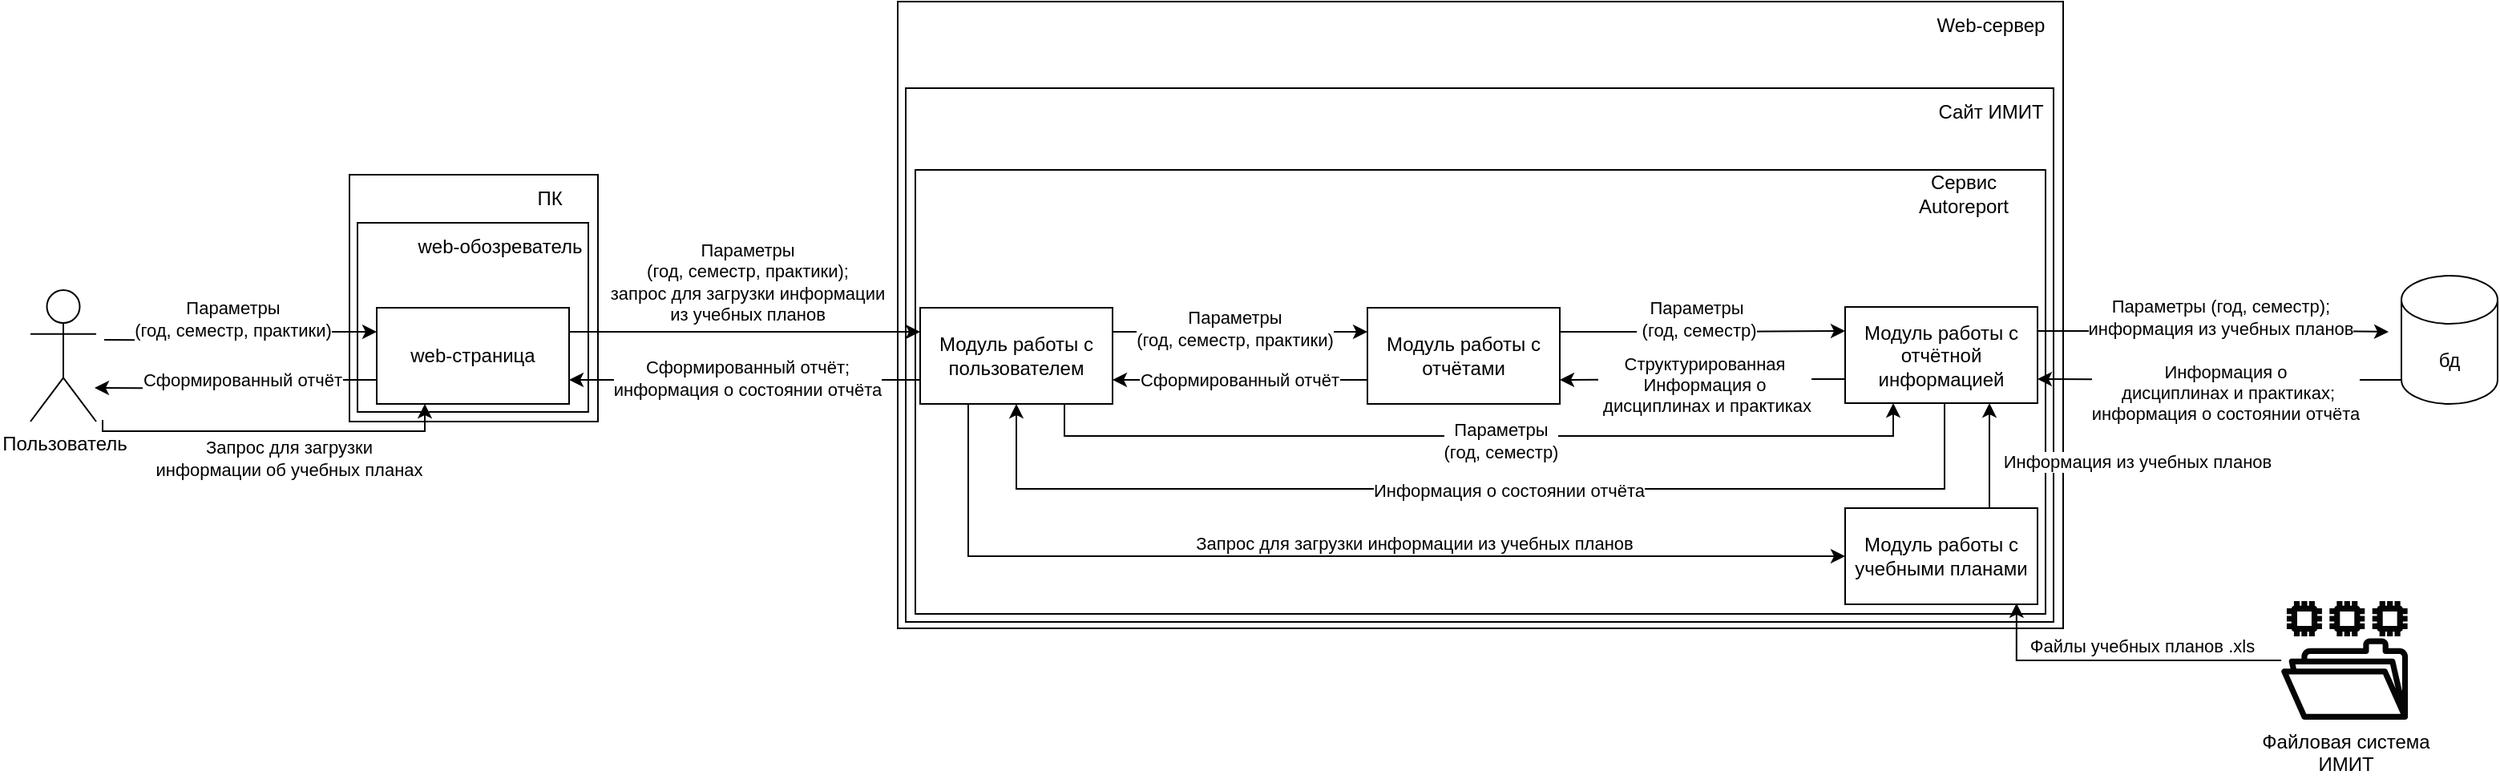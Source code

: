 <mxfile version="21.0.4" type="device"><diagram id="2M2Oe5AEGvvBh3n82ovU" name="Страница 1"><mxGraphModel dx="1105" dy="566" grid="0" gridSize="10" guides="1" tooltips="1" connect="1" arrows="1" fold="1" page="1" pageScale="1" pageWidth="827" pageHeight="1169" math="0" shadow="0"><root><mxCell id="0"/><mxCell id="1" parent="0"/><mxCell id="eH8a5MRZVRlju2nRwSX6-53" value="" style="rounded=0;whiteSpace=wrap;html=1;" vertex="1" parent="1"><mxGeometry x="344" y="1263" width="155" height="154" as="geometry"/></mxCell><mxCell id="Ys8sKS07Iz-69C7CiT1p-59" value="" style="rounded=0;whiteSpace=wrap;html=1;fontSize=20;" parent="1" vertex="1"><mxGeometry x="686" y="1155" width="727" height="391" as="geometry"/></mxCell><mxCell id="Ys8sKS07Iz-69C7CiT1p-57" value="" style="rounded=0;whiteSpace=wrap;html=1;" parent="1" vertex="1"><mxGeometry x="691" y="1209" width="716" height="333" as="geometry"/></mxCell><mxCell id="Ys8sKS07Iz-69C7CiT1p-54" value="" style="rounded=0;whiteSpace=wrap;html=1;" parent="1" vertex="1"><mxGeometry x="697" y="1260" width="705" height="277" as="geometry"/></mxCell><mxCell id="Ys8sKS07Iz-69C7CiT1p-51" value="" style="rounded=0;whiteSpace=wrap;html=1;" parent="1" vertex="1"><mxGeometry x="349" y="1293" width="144" height="118" as="geometry"/></mxCell><mxCell id="Io2Asy2j4TUWzJSrXeQ6-64" value="Сайт ИМИТ" style="text;html=1;strokeColor=none;fillColor=none;align=center;verticalAlign=middle;whiteSpace=wrap;rounded=0;" parent="1" vertex="1"><mxGeometry x="1329" y="1209" width="78" height="30" as="geometry"/></mxCell><mxCell id="Ys8sKS07Iz-69C7CiT1p-38" style="edgeStyle=orthogonalEdgeStyle;rounded=0;orthogonalLoop=1;jettySize=auto;html=1;entryX=0;entryY=0.25;entryDx=0;entryDy=0;exitX=1;exitY=0.25;exitDx=0;exitDy=0;" parent="1" source="Ys8sKS07Iz-69C7CiT1p-9" target="Ys8sKS07Iz-69C7CiT1p-16" edge="1"><mxGeometry relative="1" as="geometry"><mxPoint x="698" y="1270" as="sourcePoint"/></mxGeometry></mxCell><mxCell id="Ys8sKS07Iz-69C7CiT1p-39" value="&lt;div&gt;Параметры &lt;br&gt;&lt;/div&gt;&lt;div&gt;(год, семестр, практики);&lt;/div&gt;&lt;div&gt;запрос для загрузки информации&lt;/div&gt;&lt;div&gt;из учебных планов&lt;br&gt;&lt;/div&gt;" style="edgeLabel;html=1;align=center;verticalAlign=middle;resizable=0;points=[];" parent="Ys8sKS07Iz-69C7CiT1p-38" vertex="1" connectable="0"><mxGeometry x="0.197" y="4" relative="1" as="geometry"><mxPoint x="-20" y="-27" as="offset"/></mxGeometry></mxCell><mxCell id="Ys8sKS07Iz-69C7CiT1p-42" style="edgeStyle=orthogonalEdgeStyle;rounded=0;orthogonalLoop=1;jettySize=auto;html=1;exitX=0.25;exitY=1;exitDx=0;exitDy=0;entryX=0;entryY=0.5;entryDx=0;entryDy=0;" parent="1" source="Ys8sKS07Iz-69C7CiT1p-16" target="Ys8sKS07Iz-69C7CiT1p-18" edge="1"><mxGeometry relative="1" as="geometry"/></mxCell><mxCell id="Ys8sKS07Iz-69C7CiT1p-43" value="Запрос для загрузки информации из учебных планов" style="edgeLabel;html=1;align=center;verticalAlign=middle;resizable=0;points=[];" parent="Ys8sKS07Iz-69C7CiT1p-42" vertex="1" connectable="0"><mxGeometry x="-0.093" y="3" relative="1" as="geometry"><mxPoint x="82" y="-5" as="offset"/></mxGeometry></mxCell><mxCell id="Ys8sKS07Iz-69C7CiT1p-9" value="web-страница" style="rounded=0;whiteSpace=wrap;html=1;" parent="1" vertex="1"><mxGeometry x="361" y="1346" width="120" height="60" as="geometry"/></mxCell><mxCell id="Ys8sKS07Iz-69C7CiT1p-12" value="бд" style="shape=cylinder3;whiteSpace=wrap;html=1;boundedLbl=1;backgroundOutline=1;size=15;" parent="1" vertex="1"><mxGeometry x="1624" y="1326" width="60" height="80" as="geometry"/></mxCell><mxCell id="Ys8sKS07Iz-69C7CiT1p-44" style="edgeStyle=orthogonalEdgeStyle;rounded=0;orthogonalLoop=1;jettySize=auto;html=1;entryX=0;entryY=0.25;entryDx=0;entryDy=0;" parent="1" target="Ys8sKS07Iz-69C7CiT1p-9" edge="1"><mxGeometry relative="1" as="geometry"><mxPoint x="191" y="1366" as="sourcePoint"/></mxGeometry></mxCell><mxCell id="Ys8sKS07Iz-69C7CiT1p-45" value="&lt;div&gt;Параметры &lt;br&gt;&lt;/div&gt;&lt;div&gt;(год, семестр, практики)&lt;/div&gt;" style="edgeLabel;html=1;align=center;verticalAlign=middle;resizable=0;points=[];" parent="Ys8sKS07Iz-69C7CiT1p-44" vertex="1" connectable="0"><mxGeometry x="0.211" relative="1" as="geometry"><mxPoint x="-21" y="-8" as="offset"/></mxGeometry></mxCell><mxCell id="Ys8sKS07Iz-69C7CiT1p-14" value="&lt;div&gt;Пользователь&lt;/div&gt;" style="shape=umlActor;verticalLabelPosition=bottom;verticalAlign=top;html=1;outlineConnect=0;" parent="1" vertex="1"><mxGeometry x="145" y="1335" width="41" height="82" as="geometry"/></mxCell><mxCell id="Ys8sKS07Iz-69C7CiT1p-27" style="edgeStyle=orthogonalEdgeStyle;rounded=0;orthogonalLoop=1;jettySize=auto;html=1;exitX=1;exitY=0.25;exitDx=0;exitDy=0;entryX=0;entryY=0.25;entryDx=0;entryDy=0;" parent="1" source="eH8a5MRZVRlju2nRwSX6-1" target="Ys8sKS07Iz-69C7CiT1p-17" edge="1"><mxGeometry relative="1" as="geometry"/></mxCell><mxCell id="Ys8sKS07Iz-69C7CiT1p-28" value="&lt;div&gt;Параметры&lt;/div&gt;&lt;div&gt;&amp;nbsp;(год, семестр)&lt;/div&gt;" style="edgeLabel;html=1;align=center;verticalAlign=middle;resizable=0;points=[];" parent="Ys8sKS07Iz-69C7CiT1p-27" vertex="1" connectable="0"><mxGeometry x="-0.183" y="2" relative="1" as="geometry"><mxPoint x="12" y="-6" as="offset"/></mxGeometry></mxCell><mxCell id="Ys8sKS07Iz-69C7CiT1p-40" style="edgeStyle=orthogonalEdgeStyle;rounded=0;orthogonalLoop=1;jettySize=auto;html=1;exitX=0;exitY=0.75;exitDx=0;exitDy=0;entryX=1;entryY=0.75;entryDx=0;entryDy=0;" parent="1" source="Ys8sKS07Iz-69C7CiT1p-16" target="Ys8sKS07Iz-69C7CiT1p-9" edge="1"><mxGeometry relative="1" as="geometry"/></mxCell><mxCell id="Ys8sKS07Iz-69C7CiT1p-41" value="Сформированный отчёт;&lt;br&gt;информация о состоянии отчёта" style="edgeLabel;html=1;align=center;verticalAlign=middle;resizable=0;points=[];" parent="Ys8sKS07Iz-69C7CiT1p-40" vertex="1" connectable="0"><mxGeometry x="-0.176" relative="1" as="geometry"><mxPoint x="-18" y="-1" as="offset"/></mxGeometry></mxCell><mxCell id="eH8a5MRZVRlju2nRwSX6-4" style="edgeStyle=orthogonalEdgeStyle;rounded=0;orthogonalLoop=1;jettySize=auto;html=1;exitX=1;exitY=0.25;exitDx=0;exitDy=0;entryX=0;entryY=0.25;entryDx=0;entryDy=0;" edge="1" parent="1" source="Ys8sKS07Iz-69C7CiT1p-16" target="eH8a5MRZVRlju2nRwSX6-1"><mxGeometry relative="1" as="geometry"/></mxCell><mxCell id="eH8a5MRZVRlju2nRwSX6-7" value="Параметры&lt;br&gt;(год, семестр, практики)" style="edgeLabel;html=1;align=center;verticalAlign=middle;resizable=0;points=[];" vertex="1" connectable="0" parent="eH8a5MRZVRlju2nRwSX6-4"><mxGeometry x="-0.254" y="3" relative="1" as="geometry"><mxPoint x="16" y="1" as="offset"/></mxGeometry></mxCell><mxCell id="eH8a5MRZVRlju2nRwSX6-10" style="edgeStyle=orthogonalEdgeStyle;rounded=0;orthogonalLoop=1;jettySize=auto;html=1;exitX=0.75;exitY=1;exitDx=0;exitDy=0;entryX=0.25;entryY=1;entryDx=0;entryDy=0;" edge="1" parent="1" source="Ys8sKS07Iz-69C7CiT1p-16" target="Ys8sKS07Iz-69C7CiT1p-17"><mxGeometry relative="1" as="geometry"/></mxCell><mxCell id="eH8a5MRZVRlju2nRwSX6-11" value="Параметры&lt;br&gt;(год, семестр)" style="edgeLabel;html=1;align=center;verticalAlign=middle;resizable=0;points=[];" vertex="1" connectable="0" parent="eH8a5MRZVRlju2nRwSX6-10"><mxGeometry x="-0.077" y="2" relative="1" as="geometry"><mxPoint x="34" y="5" as="offset"/></mxGeometry></mxCell><mxCell id="Ys8sKS07Iz-69C7CiT1p-16" value="Модуль работы с пользователем" style="rounded=0;whiteSpace=wrap;html=1;" parent="1" vertex="1"><mxGeometry x="700" y="1346" width="120" height="60" as="geometry"/></mxCell><mxCell id="Ys8sKS07Iz-69C7CiT1p-30" style="edgeStyle=orthogonalEdgeStyle;rounded=0;orthogonalLoop=1;jettySize=auto;html=1;exitX=0;exitY=1;exitDx=0;exitDy=-15;entryX=1;entryY=0.75;entryDx=0;entryDy=0;exitPerimeter=0;" parent="1" source="Ys8sKS07Iz-69C7CiT1p-12" target="Ys8sKS07Iz-69C7CiT1p-17" edge="1"><mxGeometry relative="1" as="geometry"/></mxCell><mxCell id="Ys8sKS07Iz-69C7CiT1p-32" value="&lt;div&gt;Информация о&lt;br&gt;&lt;/div&gt;&lt;div&gt;&amp;nbsp;дисциплинах и практиках;&lt;br&gt;информация о состоянии отчёта&lt;br&gt;&lt;/div&gt;" style="edgeLabel;html=1;align=center;verticalAlign=middle;resizable=0;points=[];" parent="Ys8sKS07Iz-69C7CiT1p-30" vertex="1" connectable="0"><mxGeometry x="-0.271" relative="1" as="geometry"><mxPoint x="-27" y="8" as="offset"/></mxGeometry></mxCell><mxCell id="Ys8sKS07Iz-69C7CiT1p-33" style="edgeStyle=orthogonalEdgeStyle;rounded=0;orthogonalLoop=1;jettySize=auto;html=1;exitX=1;exitY=0.25;exitDx=0;exitDy=0;" parent="1" source="Ys8sKS07Iz-69C7CiT1p-17" edge="1"><mxGeometry relative="1" as="geometry"><mxPoint x="1616" y="1361" as="targetPoint"/><Array as="points"><mxPoint x="1570" y="1361"/></Array></mxGeometry></mxCell><mxCell id="Ys8sKS07Iz-69C7CiT1p-34" value="&lt;div&gt;Параметры (год, семестр);&lt;/div&gt;&lt;div&gt;информация из учебных планов&lt;br&gt;&lt;/div&gt;" style="edgeLabel;html=1;align=center;verticalAlign=middle;resizable=0;points=[];" parent="Ys8sKS07Iz-69C7CiT1p-33" vertex="1" connectable="0"><mxGeometry x="0.115" y="1" relative="1" as="geometry"><mxPoint x="-8" y="-8" as="offset"/></mxGeometry></mxCell><mxCell id="Ys8sKS07Iz-69C7CiT1p-35" style="edgeStyle=orthogonalEdgeStyle;rounded=0;orthogonalLoop=1;jettySize=auto;html=1;exitX=0;exitY=0.75;exitDx=0;exitDy=0;entryX=1;entryY=0.75;entryDx=0;entryDy=0;" parent="1" source="Ys8sKS07Iz-69C7CiT1p-17" target="eH8a5MRZVRlju2nRwSX6-1" edge="1"><mxGeometry relative="1" as="geometry"/></mxCell><mxCell id="Ys8sKS07Iz-69C7CiT1p-36" value="&lt;div&gt;Структурированная&lt;/div&gt;&lt;div&gt;Информация о&lt;/div&gt;&lt;div&gt;&amp;nbsp;дисциплинах и практиках&lt;/div&gt;" style="edgeLabel;html=1;align=center;verticalAlign=middle;resizable=0;points=[];" parent="Ys8sKS07Iz-69C7CiT1p-35" vertex="1" connectable="0"><mxGeometry x="0.277" y="2" relative="1" as="geometry"><mxPoint x="25" y="1" as="offset"/></mxGeometry></mxCell><mxCell id="eH8a5MRZVRlju2nRwSX6-12" style="edgeStyle=orthogonalEdgeStyle;rounded=0;orthogonalLoop=1;jettySize=auto;html=1;exitX=0.5;exitY=1;exitDx=0;exitDy=0;entryX=0.5;entryY=1;entryDx=0;entryDy=0;" edge="1" parent="1" source="Ys8sKS07Iz-69C7CiT1p-17" target="Ys8sKS07Iz-69C7CiT1p-16"><mxGeometry relative="1" as="geometry"><Array as="points"><mxPoint x="1339" y="1459"/><mxPoint x="760" y="1459"/></Array></mxGeometry></mxCell><mxCell id="eH8a5MRZVRlju2nRwSX6-13" value="Информация о состоянии отчёта" style="edgeLabel;html=1;align=center;verticalAlign=middle;resizable=0;points=[];" vertex="1" connectable="0" parent="eH8a5MRZVRlju2nRwSX6-12"><mxGeometry x="0.092" y="-2" relative="1" as="geometry"><mxPoint x="48" y="3" as="offset"/></mxGeometry></mxCell><mxCell id="Ys8sKS07Iz-69C7CiT1p-17" value="Модуль работы с отчётной информацией" style="rounded=0;whiteSpace=wrap;html=1;" parent="1" vertex="1"><mxGeometry x="1277" y="1345.5" width="120" height="60" as="geometry"/></mxCell><mxCell id="Ys8sKS07Iz-69C7CiT1p-22" style="edgeStyle=orthogonalEdgeStyle;rounded=0;orthogonalLoop=1;jettySize=auto;html=1;exitX=0.75;exitY=0;exitDx=0;exitDy=0;entryX=0.75;entryY=1;entryDx=0;entryDy=0;" parent="1" source="Ys8sKS07Iz-69C7CiT1p-18" target="Ys8sKS07Iz-69C7CiT1p-17" edge="1"><mxGeometry relative="1" as="geometry"/></mxCell><mxCell id="Ys8sKS07Iz-69C7CiT1p-23" value="Информация из учебных планов" style="edgeLabel;html=1;align=center;verticalAlign=middle;resizable=0;points=[];" parent="Ys8sKS07Iz-69C7CiT1p-22" vertex="1" connectable="0"><mxGeometry x="0.131" y="1" relative="1" as="geometry"><mxPoint x="93" y="8" as="offset"/></mxGeometry></mxCell><mxCell id="Ys8sKS07Iz-69C7CiT1p-18" value="Модуль работы с учебными планами" style="rounded=0;whiteSpace=wrap;html=1;" parent="1" vertex="1"><mxGeometry x="1277" y="1471" width="120" height="60" as="geometry"/></mxCell><mxCell id="Ys8sKS07Iz-69C7CiT1p-20" style="edgeStyle=orthogonalEdgeStyle;rounded=0;orthogonalLoop=1;jettySize=auto;html=1;startArrow=none;startFill=0;entryX=0.891;entryY=0.99;entryDx=0;entryDy=0;entryPerimeter=0;" parent="1" source="Ys8sKS07Iz-69C7CiT1p-19" target="Ys8sKS07Iz-69C7CiT1p-18" edge="1"><mxGeometry relative="1" as="geometry"><Array as="points"><mxPoint x="1384" y="1566"/></Array><mxPoint x="1383" y="1530" as="targetPoint"/></mxGeometry></mxCell><mxCell id="Ys8sKS07Iz-69C7CiT1p-21" value="Файлы учебных планов .xls" style="edgeLabel;html=1;align=center;verticalAlign=middle;resizable=0;points=[];" parent="Ys8sKS07Iz-69C7CiT1p-20" vertex="1" connectable="0"><mxGeometry x="0.086" y="4" relative="1" as="geometry"><mxPoint x="22" y="-13" as="offset"/></mxGeometry></mxCell><mxCell id="Ys8sKS07Iz-69C7CiT1p-19" value="Файловая система&lt;br&gt;ИМИТ" style="sketch=0;outlineConnect=0;fontColor=default;gradientColor=none;fillColor=#050505;strokeColor=none;dashed=0;verticalLabelPosition=bottom;verticalAlign=top;align=center;html=1;fontSize=12;fontStyle=0;aspect=fixed;pointerEvents=1;shape=mxgraph.aws4.file_system;strokeWidth=1;" parent="1" vertex="1"><mxGeometry x="1549" y="1529" width="79.07" height="74" as="geometry"/></mxCell><mxCell id="Ys8sKS07Iz-69C7CiT1p-46" style="edgeStyle=orthogonalEdgeStyle;rounded=0;orthogonalLoop=1;jettySize=auto;html=1;exitX=0;exitY=0.75;exitDx=0;exitDy=0;" parent="1" source="Ys8sKS07Iz-69C7CiT1p-9" edge="1"><mxGeometry relative="1" as="geometry"><mxPoint x="344" y="1396" as="sourcePoint"/><mxPoint x="185" y="1396" as="targetPoint"/></mxGeometry></mxCell><mxCell id="Ys8sKS07Iz-69C7CiT1p-47" value="Сформированный отчёт" style="edgeLabel;html=1;align=center;verticalAlign=middle;resizable=0;points=[];" parent="Ys8sKS07Iz-69C7CiT1p-46" vertex="1" connectable="0"><mxGeometry x="-0.176" relative="1" as="geometry"><mxPoint x="-9" as="offset"/></mxGeometry></mxCell><mxCell id="Ys8sKS07Iz-69C7CiT1p-48" style="edgeStyle=orthogonalEdgeStyle;rounded=0;orthogonalLoop=1;jettySize=auto;html=1;entryX=0.25;entryY=1;entryDx=0;entryDy=0;" parent="1" target="Ys8sKS07Iz-69C7CiT1p-9" edge="1"><mxGeometry relative="1" as="geometry"><mxPoint x="190" y="1416" as="sourcePoint"/><mxPoint x="616" y="1597" as="targetPoint"/><Array as="points"><mxPoint x="190" y="1423"/><mxPoint x="391" y="1423"/></Array></mxGeometry></mxCell><mxCell id="Ys8sKS07Iz-69C7CiT1p-49" value="&lt;div&gt;Запрос для загрузки &lt;br&gt;&lt;/div&gt;&lt;div&gt;информации об учебных планах&lt;/div&gt;" style="edgeLabel;html=1;align=center;verticalAlign=middle;resizable=0;points=[];" parent="Ys8sKS07Iz-69C7CiT1p-48" vertex="1" connectable="0"><mxGeometry x="-0.093" y="3" relative="1" as="geometry"><mxPoint x="21" y="20" as="offset"/></mxGeometry></mxCell><mxCell id="Ys8sKS07Iz-69C7CiT1p-53" value="web-обозреватель" style="text;html=1;strokeColor=none;fillColor=none;align=center;verticalAlign=middle;whiteSpace=wrap;rounded=0;" parent="1" vertex="1"><mxGeometry x="383" y="1293" width="110" height="30" as="geometry"/></mxCell><mxCell id="Ys8sKS07Iz-69C7CiT1p-56" value="Сервис Autoreport" style="text;html=1;strokeColor=none;fillColor=none;align=center;verticalAlign=middle;whiteSpace=wrap;rounded=0;" parent="1" vertex="1"><mxGeometry x="1300" y="1260" width="102" height="30" as="geometry"/></mxCell><mxCell id="Ys8sKS07Iz-69C7CiT1p-60" value="Web-сервер" style="text;html=1;strokeColor=none;fillColor=none;align=center;verticalAlign=middle;whiteSpace=wrap;rounded=0;" parent="1" vertex="1"><mxGeometry x="1323" y="1155" width="90" height="30" as="geometry"/></mxCell><mxCell id="eH8a5MRZVRlju2nRwSX6-8" style="edgeStyle=orthogonalEdgeStyle;rounded=0;orthogonalLoop=1;jettySize=auto;html=1;exitX=0;exitY=0.75;exitDx=0;exitDy=0;entryX=1;entryY=0.75;entryDx=0;entryDy=0;" edge="1" parent="1" source="eH8a5MRZVRlju2nRwSX6-1" target="Ys8sKS07Iz-69C7CiT1p-16"><mxGeometry relative="1" as="geometry"/></mxCell><mxCell id="eH8a5MRZVRlju2nRwSX6-9" value="Сформированный отчёт" style="edgeLabel;html=1;align=center;verticalAlign=middle;resizable=0;points=[];" vertex="1" connectable="0" parent="eH8a5MRZVRlju2nRwSX6-8"><mxGeometry x="0.273" y="-1" relative="1" as="geometry"><mxPoint x="21" y="1" as="offset"/></mxGeometry></mxCell><mxCell id="eH8a5MRZVRlju2nRwSX6-1" value="Модуль работы с отчётами" style="rounded=0;whiteSpace=wrap;html=1;" vertex="1" parent="1"><mxGeometry x="979" y="1346" width="120" height="60" as="geometry"/></mxCell><mxCell id="eH8a5MRZVRlju2nRwSX6-54" value="ПК" style="text;html=1;strokeColor=none;fillColor=none;align=center;verticalAlign=middle;whiteSpace=wrap;rounded=0;" vertex="1" parent="1"><mxGeometry x="439" y="1263" width="60" height="30" as="geometry"/></mxCell></root></mxGraphModel></diagram></mxfile>
